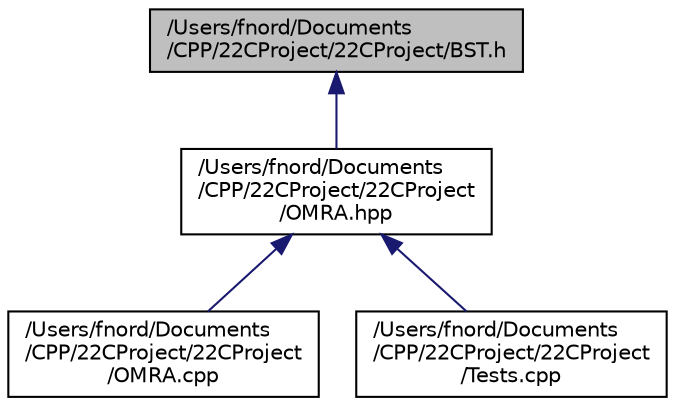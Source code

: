 digraph "/Users/fnord/Documents/CPP/22CProject/22CProject/BST.h"
{
  edge [fontname="Helvetica",fontsize="10",labelfontname="Helvetica",labelfontsize="10"];
  node [fontname="Helvetica",fontsize="10",shape=record];
  Node1 [label="/Users/fnord/Documents\l/CPP/22CProject/22CProject/BST.h",height=0.2,width=0.4,color="black", fillcolor="grey75", style="filled", fontcolor="black"];
  Node1 -> Node2 [dir="back",color="midnightblue",fontsize="10",style="solid",fontname="Helvetica"];
  Node2 [label="/Users/fnord/Documents\l/CPP/22CProject/22CProject\l/OMRA.hpp",height=0.2,width=0.4,color="black", fillcolor="white", style="filled",URL="$_o_m_r_a_8hpp.html"];
  Node2 -> Node3 [dir="back",color="midnightblue",fontsize="10",style="solid",fontname="Helvetica"];
  Node3 [label="/Users/fnord/Documents\l/CPP/22CProject/22CProject\l/OMRA.cpp",height=0.2,width=0.4,color="black", fillcolor="white", style="filled",URL="$_o_m_r_a_8cpp.html"];
  Node2 -> Node4 [dir="back",color="midnightblue",fontsize="10",style="solid",fontname="Helvetica"];
  Node4 [label="/Users/fnord/Documents\l/CPP/22CProject/22CProject\l/Tests.cpp",height=0.2,width=0.4,color="black", fillcolor="white", style="filled",URL="$_tests_8cpp.html"];
}
